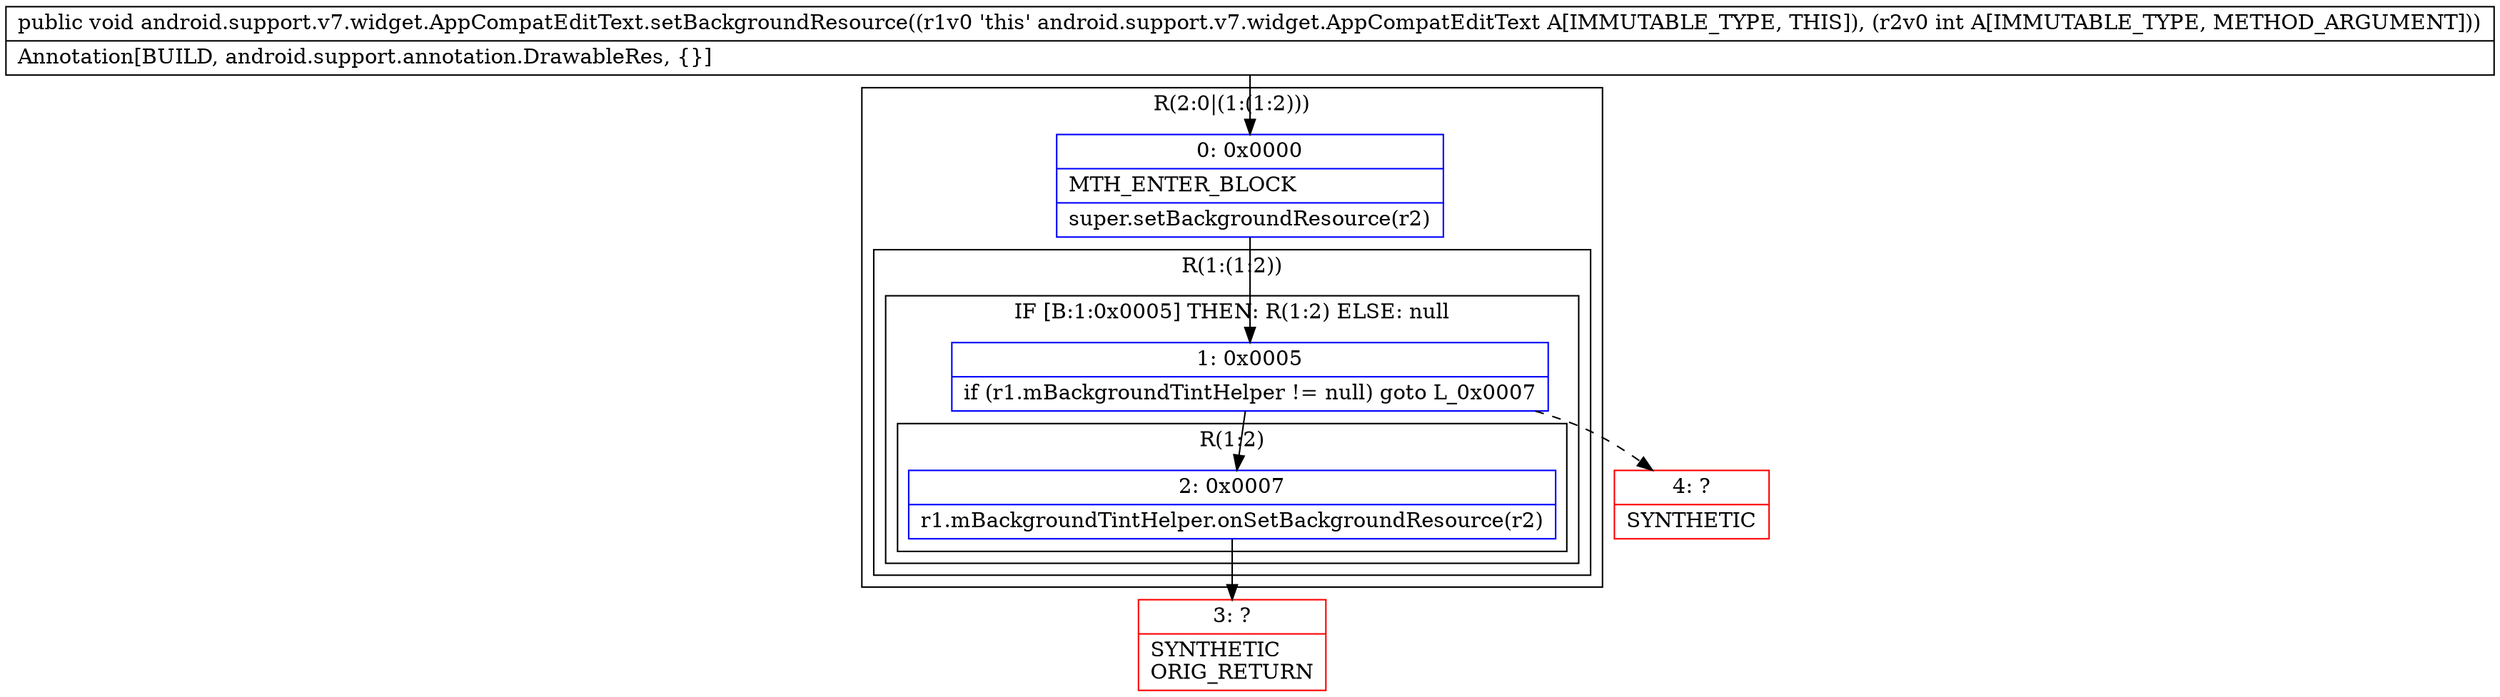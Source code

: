 digraph "CFG forandroid.support.v7.widget.AppCompatEditText.setBackgroundResource(I)V" {
subgraph cluster_Region_889661585 {
label = "R(2:0|(1:(1:2)))";
node [shape=record,color=blue];
Node_0 [shape=record,label="{0\:\ 0x0000|MTH_ENTER_BLOCK\l|super.setBackgroundResource(r2)\l}"];
subgraph cluster_Region_1951615752 {
label = "R(1:(1:2))";
node [shape=record,color=blue];
subgraph cluster_IfRegion_1723203791 {
label = "IF [B:1:0x0005] THEN: R(1:2) ELSE: null";
node [shape=record,color=blue];
Node_1 [shape=record,label="{1\:\ 0x0005|if (r1.mBackgroundTintHelper != null) goto L_0x0007\l}"];
subgraph cluster_Region_1509646265 {
label = "R(1:2)";
node [shape=record,color=blue];
Node_2 [shape=record,label="{2\:\ 0x0007|r1.mBackgroundTintHelper.onSetBackgroundResource(r2)\l}"];
}
}
}
}
Node_3 [shape=record,color=red,label="{3\:\ ?|SYNTHETIC\lORIG_RETURN\l}"];
Node_4 [shape=record,color=red,label="{4\:\ ?|SYNTHETIC\l}"];
MethodNode[shape=record,label="{public void android.support.v7.widget.AppCompatEditText.setBackgroundResource((r1v0 'this' android.support.v7.widget.AppCompatEditText A[IMMUTABLE_TYPE, THIS]), (r2v0 int A[IMMUTABLE_TYPE, METHOD_ARGUMENT]))  | Annotation[BUILD, android.support.annotation.DrawableRes, \{\}]\l}"];
MethodNode -> Node_0;
Node_0 -> Node_1;
Node_1 -> Node_2;
Node_1 -> Node_4[style=dashed];
Node_2 -> Node_3;
}

